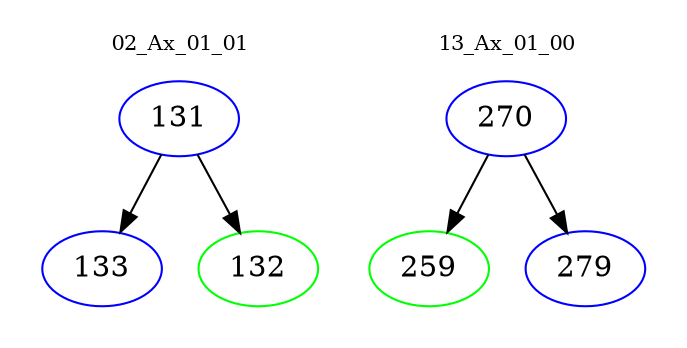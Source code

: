 digraph{
subgraph cluster_0 {
color = white
label = "02_Ax_01_01";
fontsize=10;
T0_131 [label="131", color="blue"]
T0_131 -> T0_133 [color="black"]
T0_133 [label="133", color="blue"]
T0_131 -> T0_132 [color="black"]
T0_132 [label="132", color="green"]
}
subgraph cluster_1 {
color = white
label = "13_Ax_01_00";
fontsize=10;
T1_270 [label="270", color="blue"]
T1_270 -> T1_259 [color="black"]
T1_259 [label="259", color="green"]
T1_270 -> T1_279 [color="black"]
T1_279 [label="279", color="blue"]
}
}
